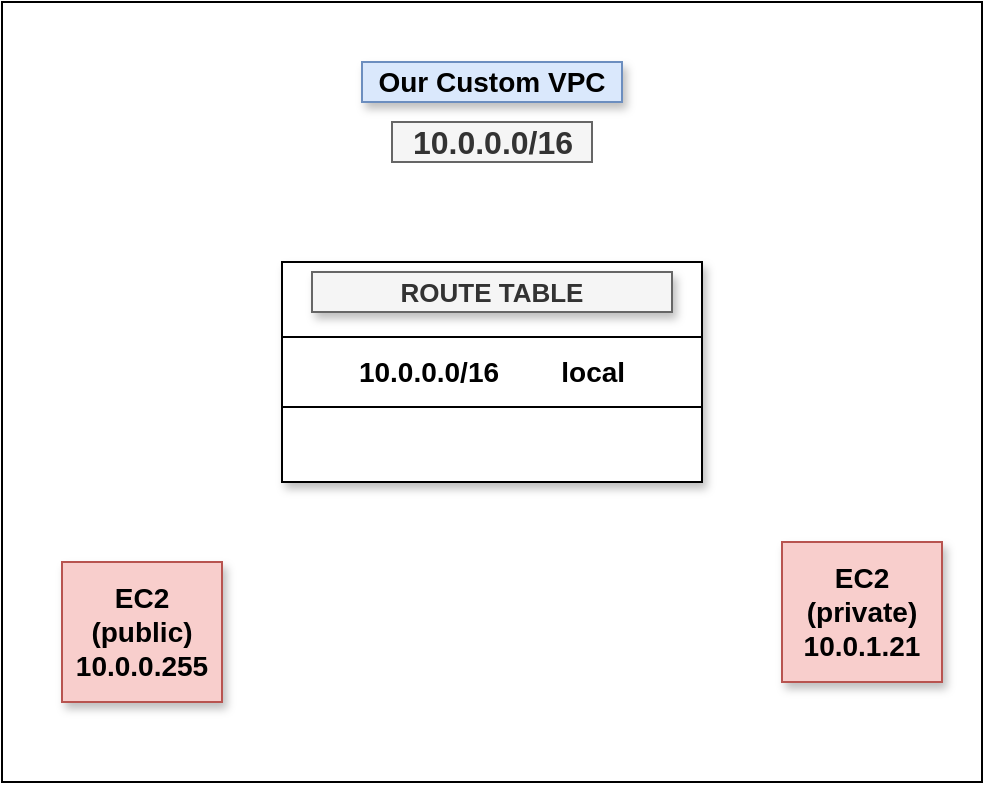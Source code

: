 <mxfile version="14.2.3" type="github" pages="4">
  <diagram id="4cFyjErOvzvpscptfe8b" name="Page-1">
    <mxGraphModel dx="981" dy="548" grid="1" gridSize="10" guides="1" tooltips="1" connect="1" arrows="1" fold="1" page="1" pageScale="1" pageWidth="850" pageHeight="1100" math="0" shadow="0">
      <root>
        <mxCell id="0" />
        <mxCell id="1" parent="0" />
        <mxCell id="KWHk9H6CdZEfWgRGm0Mq-1" value="" style="rounded=0;whiteSpace=wrap;html=1;fillColor=none;" vertex="1" parent="1">
          <mxGeometry x="190" y="80" width="490" height="390" as="geometry" />
        </mxCell>
        <mxCell id="KWHk9H6CdZEfWgRGm0Mq-2" value="&lt;b&gt;&lt;font style=&quot;font-size: 14px&quot;&gt;Our Custom VPC&lt;/font&gt;&lt;/b&gt;" style="text;html=1;strokeColor=#6c8ebf;fillColor=#dae8fc;align=center;verticalAlign=middle;whiteSpace=wrap;rounded=0;shadow=1;" vertex="1" parent="1">
          <mxGeometry x="370" y="110" width="130" height="20" as="geometry" />
        </mxCell>
        <mxCell id="KWHk9H6CdZEfWgRGm0Mq-3" value="&lt;b&gt;&lt;font style=&quot;font-size: 14px&quot;&gt;EC2&lt;br&gt;(public)&lt;br&gt;10.0.0.255&lt;br&gt;&lt;/font&gt;&lt;/b&gt;" style="rounded=0;whiteSpace=wrap;html=1;shadow=1;fillColor=#f8cecc;strokeColor=#b85450;" vertex="1" parent="1">
          <mxGeometry x="220" y="360" width="80" height="70" as="geometry" />
        </mxCell>
        <mxCell id="KWHk9H6CdZEfWgRGm0Mq-4" value="&lt;b&gt;&lt;font style=&quot;font-size: 14px&quot;&gt;EC2&lt;br&gt;(private)&lt;br&gt;10.0.1.21&lt;br&gt;&lt;/font&gt;&lt;/b&gt;" style="rounded=0;whiteSpace=wrap;html=1;shadow=1;fillColor=#f8cecc;strokeColor=#b85450;" vertex="1" parent="1">
          <mxGeometry x="580" y="350" width="80" height="70" as="geometry" />
        </mxCell>
        <mxCell id="KWHk9H6CdZEfWgRGm0Mq-5" value="&lt;b&gt;&lt;font style=&quot;font-size: 16px&quot;&gt;10.0.0.0/16&lt;br&gt;&lt;/font&gt;&lt;/b&gt;" style="text;html=1;align=center;verticalAlign=middle;resizable=0;points=[];autosize=1;fillColor=#f5f5f5;strokeColor=#666666;fontColor=#333333;" vertex="1" parent="1">
          <mxGeometry x="385" y="140" width="100" height="20" as="geometry" />
        </mxCell>
        <mxCell id="KWHk9H6CdZEfWgRGm0Mq-6" value="" style="rounded=0;whiteSpace=wrap;html=1;shadow=1;" vertex="1" parent="1">
          <mxGeometry x="330" y="210" width="210" height="110" as="geometry" />
        </mxCell>
        <mxCell id="KWHk9H6CdZEfWgRGm0Mq-7" value="&lt;b&gt;&lt;font style=&quot;font-size: 13px&quot;&gt;ROUTE TABLE&lt;/font&gt;&lt;/b&gt;" style="text;html=1;strokeColor=#666666;fillColor=#f5f5f5;align=center;verticalAlign=middle;whiteSpace=wrap;rounded=0;shadow=1;fontColor=#333333;" vertex="1" parent="1">
          <mxGeometry x="345" y="215" width="180" height="20" as="geometry" />
        </mxCell>
        <mxCell id="KWHk9H6CdZEfWgRGm0Mq-8" value="&lt;b&gt;&lt;font style=&quot;font-size: 14px&quot;&gt;0.0.0.0/0&amp;nbsp; &amp;nbsp; &amp;nbsp; &amp;nbsp; IGW&lt;/font&gt;&lt;/b&gt;" style="rounded=0;whiteSpace=wrap;html=1;shadow=0;" vertex="1" parent="1">
          <mxGeometry x="330" y="247.5" width="210" height="35" as="geometry" />
        </mxCell>
        <mxCell id="KWHk9H6CdZEfWgRGm0Mq-9" value="&lt;b&gt;&lt;font style=&quot;font-size: 14px&quot;&gt;10.0.0.0/16&amp;nbsp; &amp;nbsp; &amp;nbsp; &amp;nbsp; local&lt;/font&gt;&lt;/b&gt;" style="rounded=0;whiteSpace=wrap;html=1;shadow=0;" vertex="1" parent="1">
          <mxGeometry x="330" y="247.5" width="210" height="35" as="geometry" />
        </mxCell>
        <mxCell id="KWHk9H6CdZEfWgRGm0Mq-10" value="&lt;b&gt;&lt;font style=&quot;font-size: 14px&quot;&gt;10.0.0.0/16&amp;nbsp; &amp;nbsp; &amp;nbsp; &amp;nbsp; local&lt;/font&gt;&lt;/b&gt;" style="rounded=0;whiteSpace=wrap;html=1;shadow=0;" vertex="1" parent="1">
          <mxGeometry x="330" y="247.5" width="210" height="35" as="geometry" />
        </mxCell>
      </root>
    </mxGraphModel>
  </diagram>
  <diagram id="JjTg5R050eo9asR4S2_R" name="Page-2">
    <mxGraphModel dx="2272" dy="794" grid="1" gridSize="10" guides="1" tooltips="1" connect="1" arrows="1" fold="1" page="1" pageScale="1" pageWidth="850" pageHeight="1100" math="0" shadow="0">
      <root>
        <mxCell id="Wq4AbPY5fN_4OhGGMQav-0" />
        <mxCell id="Wq4AbPY5fN_4OhGGMQav-1" parent="Wq4AbPY5fN_4OhGGMQav-0" />
        <mxCell id="Wq4AbPY5fN_4OhGGMQav-2" value="" style="rounded=0;whiteSpace=wrap;html=1;shadow=1;" vertex="1" parent="Wq4AbPY5fN_4OhGGMQav-1">
          <mxGeometry x="110" y="140" width="630" height="510" as="geometry" />
        </mxCell>
        <mxCell id="Wq4AbPY5fN_4OhGGMQav-3" style="edgeStyle=orthogonalEdgeStyle;rounded=0;orthogonalLoop=1;jettySize=auto;html=1;exitX=0.875;exitY=0.5;exitDx=0;exitDy=0;exitPerimeter=0;" edge="1" parent="Wq4AbPY5fN_4OhGGMQav-1" source="Wq4AbPY5fN_4OhGGMQav-4">
          <mxGeometry relative="1" as="geometry">
            <mxPoint x="100" y="200.167" as="targetPoint" />
          </mxGeometry>
        </mxCell>
        <mxCell id="Wq4AbPY5fN_4OhGGMQav-4" value="&lt;b&gt;INTERNET&lt;/b&gt;" style="ellipse;shape=cloud;whiteSpace=wrap;html=1;shadow=1;fillColor=#ffe6cc;strokeColor=#d79b00;" vertex="1" parent="Wq4AbPY5fN_4OhGGMQav-1">
          <mxGeometry x="-90" y="140" width="150" height="120" as="geometry" />
        </mxCell>
        <mxCell id="Wq4AbPY5fN_4OhGGMQav-5" value="&lt;b&gt;&lt;font style=&quot;font-size: 14px&quot;&gt;Our Custom VPC&lt;/font&gt;&lt;/b&gt;" style="text;html=1;strokeColor=#6c8ebf;fillColor=#dae8fc;align=center;verticalAlign=middle;whiteSpace=wrap;rounded=0;shadow=1;" vertex="1" parent="Wq4AbPY5fN_4OhGGMQav-1">
          <mxGeometry x="360" y="110" width="130" height="20" as="geometry" />
        </mxCell>
        <mxCell id="Wq4AbPY5fN_4OhGGMQav-6" value="" style="rounded=0;whiteSpace=wrap;html=1;shadow=1;fillColor=#fff2cc;strokeColor=#d6b656;" vertex="1" parent="Wq4AbPY5fN_4OhGGMQav-1">
          <mxGeometry x="150" y="300" width="230" height="320" as="geometry" />
        </mxCell>
        <mxCell id="Wq4AbPY5fN_4OhGGMQav-7" value="" style="rounded=0;whiteSpace=wrap;html=1;shadow=1;fillColor=#dae8fc;strokeColor=#6c8ebf;" vertex="1" parent="Wq4AbPY5fN_4OhGGMQav-1">
          <mxGeometry x="460" y="300" width="230" height="320" as="geometry" />
        </mxCell>
        <mxCell id="Wq4AbPY5fN_4OhGGMQav-8" value="&lt;b&gt;&lt;font style=&quot;font-size: 14px&quot;&gt;Public Subnet&lt;/font&gt;&lt;/b&gt;" style="text;html=1;strokeColor=#d6b656;fillColor=#fff2cc;align=center;verticalAlign=middle;whiteSpace=wrap;rounded=0;shadow=1;" vertex="1" parent="Wq4AbPY5fN_4OhGGMQav-1">
          <mxGeometry x="200" y="270" width="130" height="20" as="geometry" />
        </mxCell>
        <mxCell id="Wq4AbPY5fN_4OhGGMQav-9" value="&lt;b&gt;&lt;font style=&quot;font-size: 14px&quot;&gt;Private Subnet&lt;/font&gt;&lt;/b&gt;" style="text;html=1;strokeColor=#6c8ebf;fillColor=#dae8fc;align=center;verticalAlign=middle;whiteSpace=wrap;rounded=0;shadow=1;" vertex="1" parent="Wq4AbPY5fN_4OhGGMQav-1">
          <mxGeometry x="510" y="270" width="130" height="20" as="geometry" />
        </mxCell>
        <mxCell id="Wq4AbPY5fN_4OhGGMQav-10" value="" style="rounded=0;whiteSpace=wrap;html=1;shadow=1;" vertex="1" parent="Wq4AbPY5fN_4OhGGMQav-1">
          <mxGeometry x="160" y="315" width="210" height="115" as="geometry" />
        </mxCell>
        <mxCell id="3iYBCDhl9rT9WVM3YFjA-1" style="edgeStyle=orthogonalEdgeStyle;rounded=0;orthogonalLoop=1;jettySize=auto;html=1;exitX=0.25;exitY=1;exitDx=0;exitDy=0;" edge="1" parent="Wq4AbPY5fN_4OhGGMQav-1" source="Wq4AbPY5fN_4OhGGMQav-11" target="Wq4AbPY5fN_4OhGGMQav-28">
          <mxGeometry relative="1" as="geometry" />
        </mxCell>
        <mxCell id="Wq4AbPY5fN_4OhGGMQav-11" value="" style="rounded=0;whiteSpace=wrap;html=1;shadow=1;" vertex="1" parent="Wq4AbPY5fN_4OhGGMQav-1">
          <mxGeometry x="470" y="320" width="210" height="110" as="geometry" />
        </mxCell>
        <mxCell id="Wq4AbPY5fN_4OhGGMQav-12" value="&lt;b&gt;&lt;font style=&quot;font-size: 13px&quot;&gt;Public Subnet Route Table&lt;/font&gt;&lt;/b&gt;" style="text;html=1;strokeColor=#666666;fillColor=#f5f5f5;align=center;verticalAlign=middle;whiteSpace=wrap;rounded=0;shadow=1;fontColor=#333333;" vertex="1" parent="Wq4AbPY5fN_4OhGGMQav-1">
          <mxGeometry x="175" y="320" width="180" height="20" as="geometry" />
        </mxCell>
        <mxCell id="Wq4AbPY5fN_4OhGGMQav-13" value="&lt;b&gt;&lt;font style=&quot;font-size: 13px&quot;&gt;Private Subnet Route Table&lt;/font&gt;&lt;/b&gt;" style="text;html=1;strokeColor=#666666;fillColor=#f5f5f5;align=center;verticalAlign=middle;whiteSpace=wrap;rounded=0;shadow=1;fontColor=#333333;" vertex="1" parent="Wq4AbPY5fN_4OhGGMQav-1">
          <mxGeometry x="485" y="325" width="180" height="20" as="geometry" />
        </mxCell>
        <mxCell id="Wq4AbPY5fN_4OhGGMQav-16" style="edgeStyle=orthogonalEdgeStyle;rounded=0;orthogonalLoop=1;jettySize=auto;html=1;exitX=0;exitY=0.25;exitDx=0;exitDy=0;entryX=0;entryY=0.5;entryDx=0;entryDy=0;" edge="1" parent="Wq4AbPY5fN_4OhGGMQav-1" source="Wq4AbPY5fN_4OhGGMQav-17" target="Wq4AbPY5fN_4OhGGMQav-20">
          <mxGeometry relative="1" as="geometry">
            <Array as="points">
              <mxPoint x="140" y="548" />
              <mxPoint x="140" y="408" />
            </Array>
          </mxGeometry>
        </mxCell>
        <mxCell id="Wq4AbPY5fN_4OhGGMQav-17" value="&lt;b&gt;&lt;font style=&quot;font-size: 14px&quot;&gt;EC2&lt;br&gt;(public)&lt;br&gt;10.0.0.255&lt;br&gt;&lt;/font&gt;&lt;/b&gt;" style="rounded=0;whiteSpace=wrap;html=1;shadow=1;fillColor=#f8cecc;strokeColor=#b85450;" vertex="1" parent="Wq4AbPY5fN_4OhGGMQav-1">
          <mxGeometry x="175" y="530" width="80" height="70" as="geometry" />
        </mxCell>
        <mxCell id="Wq4AbPY5fN_4OhGGMQav-18" style="edgeStyle=orthogonalEdgeStyle;rounded=0;orthogonalLoop=1;jettySize=auto;html=1;exitX=1;exitY=0.5;exitDx=0;exitDy=0;entryX=1.004;entryY=0.349;entryDx=0;entryDy=0;entryPerimeter=0;" edge="1" parent="Wq4AbPY5fN_4OhGGMQav-1" target="Wq4AbPY5fN_4OhGGMQav-6">
          <mxGeometry relative="1" as="geometry">
            <Array as="points">
              <mxPoint x="410" y="200" />
              <mxPoint x="410" y="412" />
            </Array>
            <mxPoint x="200" y="200.0" as="sourcePoint" />
          </mxGeometry>
        </mxCell>
        <mxCell id="Wq4AbPY5fN_4OhGGMQav-19" style="edgeStyle=orthogonalEdgeStyle;rounded=0;orthogonalLoop=1;jettySize=auto;html=1;exitX=0;exitY=0.5;exitDx=0;exitDy=0;entryX=0;entryY=0.5;entryDx=0;entryDy=0;" edge="1" parent="Wq4AbPY5fN_4OhGGMQav-1" source="Wq4AbPY5fN_4OhGGMQav-20" target="Wq4AbPY5fN_4OhGGMQav-17">
          <mxGeometry relative="1" as="geometry" />
        </mxCell>
        <mxCell id="Wq4AbPY5fN_4OhGGMQav-20" value="&lt;b&gt;&lt;font style=&quot;font-size: 14px&quot;&gt;&amp;nbsp; &amp;nbsp; &amp;nbsp; &amp;nbsp; &amp;nbsp; 0.0.0.0/0&amp;nbsp; &amp;nbsp; &amp;nbsp; &amp;nbsp; &amp;nbsp; &amp;nbsp; IGW&lt;/font&gt;&lt;/b&gt;" style="rounded=0;whiteSpace=wrap;html=1;shadow=0;align=left;" vertex="1" parent="Wq4AbPY5fN_4OhGGMQav-1">
          <mxGeometry x="160" y="390" width="210" height="35" as="geometry" />
        </mxCell>
        <mxCell id="Wq4AbPY5fN_4OhGGMQav-23" value="&lt;b&gt;&lt;font style=&quot;font-size: 14px&quot;&gt;10.0.0.0/16&amp;nbsp; &amp;nbsp; &amp;nbsp; &amp;nbsp; local&lt;/font&gt;&lt;/b&gt;" style="rounded=0;whiteSpace=wrap;html=1;shadow=0;" vertex="1" parent="Wq4AbPY5fN_4OhGGMQav-1">
          <mxGeometry x="160" y="357.5" width="210" height="35" as="geometry" />
        </mxCell>
        <mxCell id="Wq4AbPY5fN_4OhGGMQav-24" value="&lt;b&gt;&lt;font style=&quot;font-size: 14px&quot;&gt;0.0.0.0/0&amp;nbsp; &amp;nbsp; &amp;nbsp; &amp;nbsp; IGW&lt;/font&gt;&lt;/b&gt;" style="rounded=0;whiteSpace=wrap;html=1;shadow=0;" vertex="1" parent="Wq4AbPY5fN_4OhGGMQav-1">
          <mxGeometry x="470" y="357.5" width="210" height="35" as="geometry" />
        </mxCell>
        <mxCell id="Wq4AbPY5fN_4OhGGMQav-25" value="&lt;b&gt;&lt;font style=&quot;font-size: 14px&quot;&gt;10.0.0.0/16&amp;nbsp; &amp;nbsp; &amp;nbsp; &amp;nbsp; local&lt;/font&gt;&lt;/b&gt;" style="rounded=0;whiteSpace=wrap;html=1;shadow=0;" vertex="1" parent="Wq4AbPY5fN_4OhGGMQav-1">
          <mxGeometry x="470" y="357.5" width="210" height="35" as="geometry" />
        </mxCell>
        <mxCell id="Wq4AbPY5fN_4OhGGMQav-28" value="&lt;b&gt;&lt;font style=&quot;font-size: 14px&quot;&gt;EC2&lt;br&gt;(private)&lt;br&gt;10.0.1.21&lt;br&gt;&lt;/font&gt;&lt;/b&gt;" style="rounded=0;whiteSpace=wrap;html=1;shadow=1;fillColor=#f8cecc;strokeColor=#b85450;" vertex="1" parent="Wq4AbPY5fN_4OhGGMQav-1">
          <mxGeometry x="490" y="530" width="80" height="70" as="geometry" />
        </mxCell>
        <mxCell id="Wq4AbPY5fN_4OhGGMQav-29" value="&lt;b&gt;&lt;font style=&quot;font-size: 16px&quot;&gt;10.0.0.0/16&lt;br&gt;&lt;/font&gt;&lt;/b&gt;" style="text;html=1;align=center;verticalAlign=middle;resizable=0;points=[];autosize=1;fillColor=#f5f5f5;strokeColor=#666666;fontColor=#333333;" vertex="1" parent="Wq4AbPY5fN_4OhGGMQav-1">
          <mxGeometry x="375" y="140" width="100" height="20" as="geometry" />
        </mxCell>
        <mxCell id="Wq4AbPY5fN_4OhGGMQav-30" value="&lt;b&gt;&lt;font style=&quot;font-size: 16px&quot;&gt;10.0.0.0/24&lt;/font&gt;&lt;/b&gt;&lt;span style=&quot;color: rgba(0 , 0 , 0 , 0) ; font-family: monospace ; font-size: 0px&quot;&gt;%3CmxGraphModel%3E%3Croot%3E%3CmxCell%20id%3D%220%22%2F%3E%3CmxCell%20id%3D%221%22%20parent%3D%220%22%2F%3E%3CmxCell%20id%3D%222%22%20value%3D%22%26lt%3Bb%26gt%3B%26lt%3Bfont%20style%3D%26quot%3Bfont-size%3A%2016px%26quot%3B%26gt%3B10.0.0.0%2F16%26lt%3B%2Ffont%26gt%3B%26lt%3B%2Fb%26gt%3B%22%20style%3D%22text%3Bhtml%3D1%3Balign%3Dcenter%3BverticalAlign%3Dmiddle%3Bresizable%3D0%3Bpoints%3D%5B%5D%3Bautosize%3D1%3BfillColor%3D%23f5f5f5%3BstrokeColor%3D%23666666%3BfontColor%3D%23333333%3B%22%20vertex%3D%221%22%20parent%3D%221%22%3E%3CmxGeometry%20x%3D%22375%22%20y%3D%22140%22%20width%3D%22100%22%20height%3D%2220%22%20as%3D%22geometry%22%2F%3E%3C%2FmxCell%3E%3C%2Froot%3E%3C%2FmxGraphModel%3E&lt;/span&gt;" style="text;html=1;align=center;verticalAlign=middle;resizable=0;points=[];autosize=1;fillColor=#f5f5f5;strokeColor=#666666;fontColor=#333333;" vertex="1" parent="Wq4AbPY5fN_4OhGGMQav-1">
          <mxGeometry x="215" y="250" width="100" height="20" as="geometry" />
        </mxCell>
        <mxCell id="Wq4AbPY5fN_4OhGGMQav-31" value="&lt;b&gt;&lt;font style=&quot;font-size: 16px&quot;&gt;10.0.1.0/24&lt;/font&gt;&lt;/b&gt;" style="text;html=1;align=center;verticalAlign=middle;resizable=0;points=[];autosize=1;fillColor=#f5f5f5;strokeColor=#666666;fontColor=#333333;" vertex="1" parent="Wq4AbPY5fN_4OhGGMQav-1">
          <mxGeometry x="525" y="250" width="100" height="20" as="geometry" />
        </mxCell>
        <mxCell id="3iYBCDhl9rT9WVM3YFjA-0" style="edgeStyle=orthogonalEdgeStyle;rounded=0;orthogonalLoop=1;jettySize=auto;html=1;exitX=1;exitY=0.5;exitDx=0;exitDy=0;entryX=0;entryY=0.25;entryDx=0;entryDy=0;" edge="1" parent="Wq4AbPY5fN_4OhGGMQav-1" source="Wq4AbPY5fN_4OhGGMQav-32" target="Wq4AbPY5fN_4OhGGMQav-7">
          <mxGeometry relative="1" as="geometry" />
        </mxCell>
        <mxCell id="Wq4AbPY5fN_4OhGGMQav-32" value="&lt;b&gt;&lt;font style=&quot;font-size: 14px&quot;&gt;10.0.0.0/16&amp;nbsp; &amp;nbsp; &amp;nbsp; &amp;nbsp; local&lt;/font&gt;&lt;/b&gt;" style="rounded=0;whiteSpace=wrap;html=1;shadow=0;" vertex="1" parent="Wq4AbPY5fN_4OhGGMQav-1">
          <mxGeometry x="160" y="357.5" width="210" height="35" as="geometry" />
        </mxCell>
        <mxCell id="Wq4AbPY5fN_4OhGGMQav-33" value="&lt;b&gt;&lt;font style=&quot;font-size: 14px&quot;&gt;10.0.0.0/16&amp;nbsp; &amp;nbsp; &amp;nbsp; &amp;nbsp; local&lt;/font&gt;&lt;/b&gt;" style="rounded=0;whiteSpace=wrap;html=1;shadow=0;" vertex="1" parent="Wq4AbPY5fN_4OhGGMQav-1">
          <mxGeometry x="470" y="357.5" width="210" height="35" as="geometry" />
        </mxCell>
        <mxCell id="Wq4AbPY5fN_4OhGGMQav-34" value="&lt;b&gt;&lt;font style=&quot;font-size: 14px&quot;&gt;IGW&lt;/font&gt;&lt;/b&gt;" style="triangle;whiteSpace=wrap;html=1;shadow=1;fillColor=#d5e8d4;strokeColor=#82b366;" vertex="1" parent="Wq4AbPY5fN_4OhGGMQav-1">
          <mxGeometry x="120" y="150" width="80" height="100" as="geometry" />
        </mxCell>
        <mxCell id="Wq4AbPY5fN_4OhGGMQav-35" value="Google Cloud" style="rounded=0;whiteSpace=wrap;html=1;" vertex="1" parent="Wq4AbPY5fN_4OhGGMQav-1">
          <mxGeometry x="-80" y="280" width="130" height="170" as="geometry" />
        </mxCell>
      </root>
    </mxGraphModel>
  </diagram>
  <diagram id="WE2zhiFVmALBnD1j1zzl" name="Page-3">
    <mxGraphModel dx="2272" dy="794" grid="1" gridSize="10" guides="1" tooltips="1" connect="1" arrows="1" fold="1" page="1" pageScale="1" pageWidth="850" pageHeight="1100" math="0" shadow="0">
      <root>
        <mxCell id="XwEgj-zLKB3dXFfIXO15-0" />
        <mxCell id="XwEgj-zLKB3dXFfIXO15-1" parent="XwEgj-zLKB3dXFfIXO15-0" />
        <mxCell id="XwEgj-zLKB3dXFfIXO15-2" value="" style="rounded=0;whiteSpace=wrap;html=1;shadow=1;" vertex="1" parent="XwEgj-zLKB3dXFfIXO15-1">
          <mxGeometry x="110" y="140" width="630" height="510" as="geometry" />
        </mxCell>
        <mxCell id="XwEgj-zLKB3dXFfIXO15-3" style="edgeStyle=orthogonalEdgeStyle;rounded=0;orthogonalLoop=1;jettySize=auto;html=1;exitX=0.875;exitY=0.5;exitDx=0;exitDy=0;exitPerimeter=0;" edge="1" parent="XwEgj-zLKB3dXFfIXO15-1" source="XwEgj-zLKB3dXFfIXO15-4">
          <mxGeometry relative="1" as="geometry">
            <mxPoint x="100" y="200.167" as="targetPoint" />
          </mxGeometry>
        </mxCell>
        <mxCell id="XwEgj-zLKB3dXFfIXO15-4" value="&lt;b&gt;INTERNET&lt;/b&gt;" style="ellipse;shape=cloud;whiteSpace=wrap;html=1;shadow=1;fillColor=#ffe6cc;strokeColor=#d79b00;" vertex="1" parent="XwEgj-zLKB3dXFfIXO15-1">
          <mxGeometry x="-90" y="140" width="150" height="120" as="geometry" />
        </mxCell>
        <mxCell id="XwEgj-zLKB3dXFfIXO15-5" value="&lt;b&gt;&lt;font style=&quot;font-size: 14px&quot;&gt;Our Custom VPC&lt;/font&gt;&lt;/b&gt;" style="text;html=1;strokeColor=#6c8ebf;fillColor=#dae8fc;align=center;verticalAlign=middle;whiteSpace=wrap;rounded=0;shadow=1;" vertex="1" parent="XwEgj-zLKB3dXFfIXO15-1">
          <mxGeometry x="360" y="110" width="130" height="20" as="geometry" />
        </mxCell>
        <mxCell id="XwEgj-zLKB3dXFfIXO15-6" value="" style="rounded=0;whiteSpace=wrap;html=1;shadow=1;fillColor=#fff2cc;strokeColor=#d6b656;" vertex="1" parent="XwEgj-zLKB3dXFfIXO15-1">
          <mxGeometry x="150" y="300" width="230" height="320" as="geometry" />
        </mxCell>
        <mxCell id="XwEgj-zLKB3dXFfIXO15-7" value="" style="rounded=0;whiteSpace=wrap;html=1;shadow=1;fillColor=#dae8fc;strokeColor=#6c8ebf;" vertex="1" parent="XwEgj-zLKB3dXFfIXO15-1">
          <mxGeometry x="460" y="300" width="230" height="320" as="geometry" />
        </mxCell>
        <mxCell id="XwEgj-zLKB3dXFfIXO15-8" value="&lt;b&gt;&lt;font style=&quot;font-size: 14px&quot;&gt;Public Subnet&lt;/font&gt;&lt;/b&gt;" style="text;html=1;strokeColor=#d6b656;fillColor=#fff2cc;align=center;verticalAlign=middle;whiteSpace=wrap;rounded=0;shadow=1;" vertex="1" parent="XwEgj-zLKB3dXFfIXO15-1">
          <mxGeometry x="200" y="270" width="130" height="20" as="geometry" />
        </mxCell>
        <mxCell id="XwEgj-zLKB3dXFfIXO15-9" value="&lt;b&gt;&lt;font style=&quot;font-size: 14px&quot;&gt;Private Subnet&lt;/font&gt;&lt;/b&gt;" style="text;html=1;strokeColor=#6c8ebf;fillColor=#dae8fc;align=center;verticalAlign=middle;whiteSpace=wrap;rounded=0;shadow=1;" vertex="1" parent="XwEgj-zLKB3dXFfIXO15-1">
          <mxGeometry x="510" y="270" width="130" height="20" as="geometry" />
        </mxCell>
        <mxCell id="XwEgj-zLKB3dXFfIXO15-10" value="" style="rounded=0;whiteSpace=wrap;html=1;shadow=1;" vertex="1" parent="XwEgj-zLKB3dXFfIXO15-1">
          <mxGeometry x="160" y="315" width="210" height="115" as="geometry" />
        </mxCell>
        <mxCell id="XwEgj-zLKB3dXFfIXO15-11" value="" style="rounded=0;whiteSpace=wrap;html=1;shadow=1;" vertex="1" parent="XwEgj-zLKB3dXFfIXO15-1">
          <mxGeometry x="470" y="320" width="210" height="110" as="geometry" />
        </mxCell>
        <mxCell id="XwEgj-zLKB3dXFfIXO15-12" value="&lt;b&gt;&lt;font style=&quot;font-size: 13px&quot;&gt;Public Subnet Route Table&lt;/font&gt;&lt;/b&gt;" style="text;html=1;strokeColor=#666666;fillColor=#f5f5f5;align=center;verticalAlign=middle;whiteSpace=wrap;rounded=0;shadow=1;fontColor=#333333;" vertex="1" parent="XwEgj-zLKB3dXFfIXO15-1">
          <mxGeometry x="175" y="320" width="180" height="20" as="geometry" />
        </mxCell>
        <mxCell id="XwEgj-zLKB3dXFfIXO15-13" value="&lt;b&gt;&lt;font style=&quot;font-size: 13px&quot;&gt;Private Subnet Route Table&lt;/font&gt;&lt;/b&gt;" style="text;html=1;strokeColor=#666666;fillColor=#f5f5f5;align=center;verticalAlign=middle;whiteSpace=wrap;rounded=0;shadow=1;fontColor=#333333;" vertex="1" parent="XwEgj-zLKB3dXFfIXO15-1">
          <mxGeometry x="485" y="325" width="180" height="20" as="geometry" />
        </mxCell>
        <mxCell id="XwEgj-zLKB3dXFfIXO15-14" style="edgeStyle=orthogonalEdgeStyle;rounded=0;orthogonalLoop=1;jettySize=auto;html=1;exitX=0;exitY=0.5;exitDx=0;exitDy=0;entryX=0.067;entryY=1.03;entryDx=0;entryDy=0;entryPerimeter=0;" edge="1" parent="XwEgj-zLKB3dXFfIXO15-1" source="XwEgj-zLKB3dXFfIXO15-15" target="XwEgj-zLKB3dXFfIXO15-10">
          <mxGeometry relative="1" as="geometry" />
        </mxCell>
        <mxCell id="XwEgj-zLKB3dXFfIXO15-15" value="&lt;b&gt;&lt;font style=&quot;font-size: 14px&quot;&gt;NAT&lt;/font&gt;&lt;/b&gt;" style="ellipse;whiteSpace=wrap;html=1;shadow=1;" vertex="1" parent="XwEgj-zLKB3dXFfIXO15-1">
          <mxGeometry x="180" y="440" width="90" height="60" as="geometry" />
        </mxCell>
        <mxCell id="XwEgj-zLKB3dXFfIXO15-16" style="edgeStyle=orthogonalEdgeStyle;rounded=0;orthogonalLoop=1;jettySize=auto;html=1;exitX=0;exitY=0.25;exitDx=0;exitDy=0;entryX=0;entryY=0.5;entryDx=0;entryDy=0;" edge="1" parent="XwEgj-zLKB3dXFfIXO15-1" source="XwEgj-zLKB3dXFfIXO15-17" target="XwEgj-zLKB3dXFfIXO15-20">
          <mxGeometry relative="1" as="geometry">
            <Array as="points">
              <mxPoint x="140" y="548" />
              <mxPoint x="140" y="408" />
            </Array>
          </mxGeometry>
        </mxCell>
        <mxCell id="XwEgj-zLKB3dXFfIXO15-17" value="&lt;b&gt;&lt;font style=&quot;font-size: 14px&quot;&gt;EC2&lt;br&gt;(public)&lt;br&gt;10.0.0.255&lt;br&gt;&lt;/font&gt;&lt;/b&gt;" style="rounded=0;whiteSpace=wrap;html=1;shadow=1;fillColor=#f8cecc;strokeColor=#b85450;" vertex="1" parent="XwEgj-zLKB3dXFfIXO15-1">
          <mxGeometry x="175" y="530" width="80" height="70" as="geometry" />
        </mxCell>
        <mxCell id="XwEgj-zLKB3dXFfIXO15-18" style="edgeStyle=orthogonalEdgeStyle;rounded=0;orthogonalLoop=1;jettySize=auto;html=1;exitX=1;exitY=0.5;exitDx=0;exitDy=0;entryX=1.004;entryY=0.349;entryDx=0;entryDy=0;entryPerimeter=0;" edge="1" parent="XwEgj-zLKB3dXFfIXO15-1" target="XwEgj-zLKB3dXFfIXO15-6">
          <mxGeometry relative="1" as="geometry">
            <Array as="points">
              <mxPoint x="410" y="200" />
              <mxPoint x="410" y="412" />
            </Array>
            <mxPoint x="200" y="200.0" as="sourcePoint" />
          </mxGeometry>
        </mxCell>
        <mxCell id="XwEgj-zLKB3dXFfIXO15-19" style="edgeStyle=orthogonalEdgeStyle;rounded=0;orthogonalLoop=1;jettySize=auto;html=1;exitX=0;exitY=0.5;exitDx=0;exitDy=0;entryX=0;entryY=0.5;entryDx=0;entryDy=0;" edge="1" parent="XwEgj-zLKB3dXFfIXO15-1" source="XwEgj-zLKB3dXFfIXO15-20" target="XwEgj-zLKB3dXFfIXO15-17">
          <mxGeometry relative="1" as="geometry" />
        </mxCell>
        <mxCell id="XwEgj-zLKB3dXFfIXO15-20" value="&lt;b&gt;&lt;font style=&quot;font-size: 14px&quot;&gt;&amp;nbsp; &amp;nbsp; &amp;nbsp; &amp;nbsp; &amp;nbsp; 0.0.0.0/0&amp;nbsp; &amp;nbsp; &amp;nbsp; &amp;nbsp; &amp;nbsp; &amp;nbsp; IGW&lt;/font&gt;&lt;/b&gt;" style="rounded=0;whiteSpace=wrap;html=1;shadow=0;align=left;" vertex="1" parent="XwEgj-zLKB3dXFfIXO15-1">
          <mxGeometry x="160" y="390" width="210" height="35" as="geometry" />
        </mxCell>
        <mxCell id="XwEgj-zLKB3dXFfIXO15-21" style="edgeStyle=orthogonalEdgeStyle;rounded=0;orthogonalLoop=1;jettySize=auto;html=1;exitX=0;exitY=0.5;exitDx=0;exitDy=0;" edge="1" parent="XwEgj-zLKB3dXFfIXO15-1" source="XwEgj-zLKB3dXFfIXO15-22" target="XwEgj-zLKB3dXFfIXO15-6">
          <mxGeometry relative="1" as="geometry">
            <Array as="points">
              <mxPoint x="425" y="408" />
              <mxPoint x="425" y="470" />
            </Array>
          </mxGeometry>
        </mxCell>
        <mxCell id="XwEgj-zLKB3dXFfIXO15-22" value="&lt;b&gt;&lt;font style=&quot;font-size: 14px&quot;&gt;0.0.0.0/0&amp;nbsp; &amp;nbsp; &amp;nbsp; &amp;nbsp; NAT&lt;/font&gt;&lt;/b&gt;" style="rounded=0;whiteSpace=wrap;html=1;shadow=0;" vertex="1" parent="XwEgj-zLKB3dXFfIXO15-1">
          <mxGeometry x="470" y="390" width="210" height="35" as="geometry" />
        </mxCell>
        <mxCell id="XwEgj-zLKB3dXFfIXO15-23" value="&lt;b&gt;&lt;font style=&quot;font-size: 14px&quot;&gt;10.0.0.0/16&amp;nbsp; &amp;nbsp; &amp;nbsp; &amp;nbsp; local&lt;/font&gt;&lt;/b&gt;" style="rounded=0;whiteSpace=wrap;html=1;shadow=0;" vertex="1" parent="XwEgj-zLKB3dXFfIXO15-1">
          <mxGeometry x="160" y="357.5" width="210" height="35" as="geometry" />
        </mxCell>
        <mxCell id="XwEgj-zLKB3dXFfIXO15-24" value="&lt;b&gt;&lt;font style=&quot;font-size: 14px&quot;&gt;0.0.0.0/0&amp;nbsp; &amp;nbsp; &amp;nbsp; &amp;nbsp; IGW&lt;/font&gt;&lt;/b&gt;" style="rounded=0;whiteSpace=wrap;html=1;shadow=0;" vertex="1" parent="XwEgj-zLKB3dXFfIXO15-1">
          <mxGeometry x="470" y="357.5" width="210" height="35" as="geometry" />
        </mxCell>
        <mxCell id="XwEgj-zLKB3dXFfIXO15-25" value="&lt;b&gt;&lt;font style=&quot;font-size: 14px&quot;&gt;10.0.0.0/16&amp;nbsp; &amp;nbsp; &amp;nbsp; &amp;nbsp; local&lt;/font&gt;&lt;/b&gt;" style="rounded=0;whiteSpace=wrap;html=1;shadow=0;" vertex="1" parent="XwEgj-zLKB3dXFfIXO15-1">
          <mxGeometry x="470" y="357.5" width="210" height="35" as="geometry" />
        </mxCell>
        <mxCell id="XwEgj-zLKB3dXFfIXO15-26" value="&lt;b&gt;Public Elastic IP&lt;/b&gt;" style="text;html=1;strokeColor=#b85450;fillColor=#f8cecc;align=center;verticalAlign=middle;whiteSpace=wrap;rounded=0;shadow=0;" vertex="1" parent="XwEgj-zLKB3dXFfIXO15-1">
          <mxGeometry x="260" y="460" width="110" height="20" as="geometry" />
        </mxCell>
        <mxCell id="XwEgj-zLKB3dXFfIXO15-27" style="edgeStyle=orthogonalEdgeStyle;rounded=0;orthogonalLoop=1;jettySize=auto;html=1;exitX=1;exitY=0.5;exitDx=0;exitDy=0;entryX=0.75;entryY=1;entryDx=0;entryDy=0;" edge="1" parent="XwEgj-zLKB3dXFfIXO15-1" source="XwEgj-zLKB3dXFfIXO15-28" target="XwEgj-zLKB3dXFfIXO15-11">
          <mxGeometry relative="1" as="geometry" />
        </mxCell>
        <mxCell id="XwEgj-zLKB3dXFfIXO15-28" value="&lt;b&gt;&lt;font style=&quot;font-size: 14px&quot;&gt;EC2&lt;br&gt;(private)&lt;br&gt;10.0.1.21&lt;br&gt;&lt;/font&gt;&lt;/b&gt;" style="rounded=0;whiteSpace=wrap;html=1;shadow=1;fillColor=#f8cecc;strokeColor=#b85450;" vertex="1" parent="XwEgj-zLKB3dXFfIXO15-1">
          <mxGeometry x="490" y="530" width="80" height="70" as="geometry" />
        </mxCell>
        <mxCell id="XwEgj-zLKB3dXFfIXO15-29" value="&lt;b&gt;&lt;font style=&quot;font-size: 16px&quot;&gt;10.0.0.0/16&lt;br&gt;&lt;/font&gt;&lt;/b&gt;" style="text;html=1;align=center;verticalAlign=middle;resizable=0;points=[];autosize=1;fillColor=#f5f5f5;strokeColor=#666666;fontColor=#333333;" vertex="1" parent="XwEgj-zLKB3dXFfIXO15-1">
          <mxGeometry x="375" y="140" width="100" height="20" as="geometry" />
        </mxCell>
        <mxCell id="XwEgj-zLKB3dXFfIXO15-30" value="&lt;b&gt;&lt;font style=&quot;font-size: 16px&quot;&gt;10.0.0.0/24&lt;/font&gt;&lt;/b&gt;&lt;span style=&quot;color: rgba(0 , 0 , 0 , 0) ; font-family: monospace ; font-size: 0px&quot;&gt;%3CmxGraphModel%3E%3Croot%3E%3CmxCell%20id%3D%220%22%2F%3E%3CmxCell%20id%3D%221%22%20parent%3D%220%22%2F%3E%3CmxCell%20id%3D%222%22%20value%3D%22%26lt%3Bb%26gt%3B%26lt%3Bfont%20style%3D%26quot%3Bfont-size%3A%2016px%26quot%3B%26gt%3B10.0.0.0%2F16%26lt%3B%2Ffont%26gt%3B%26lt%3B%2Fb%26gt%3B%22%20style%3D%22text%3Bhtml%3D1%3Balign%3Dcenter%3BverticalAlign%3Dmiddle%3Bresizable%3D0%3Bpoints%3D%5B%5D%3Bautosize%3D1%3BfillColor%3D%23f5f5f5%3BstrokeColor%3D%23666666%3BfontColor%3D%23333333%3B%22%20vertex%3D%221%22%20parent%3D%221%22%3E%3CmxGeometry%20x%3D%22375%22%20y%3D%22140%22%20width%3D%22100%22%20height%3D%2220%22%20as%3D%22geometry%22%2F%3E%3C%2FmxCell%3E%3C%2Froot%3E%3C%2FmxGraphModel%3E&lt;/span&gt;" style="text;html=1;align=center;verticalAlign=middle;resizable=0;points=[];autosize=1;fillColor=#f5f5f5;strokeColor=#666666;fontColor=#333333;" vertex="1" parent="XwEgj-zLKB3dXFfIXO15-1">
          <mxGeometry x="215" y="250" width="100" height="20" as="geometry" />
        </mxCell>
        <mxCell id="XwEgj-zLKB3dXFfIXO15-31" value="&lt;b&gt;&lt;font style=&quot;font-size: 16px&quot;&gt;10.0.1.0/24&lt;/font&gt;&lt;/b&gt;" style="text;html=1;align=center;verticalAlign=middle;resizable=0;points=[];autosize=1;fillColor=#f5f5f5;strokeColor=#666666;fontColor=#333333;" vertex="1" parent="XwEgj-zLKB3dXFfIXO15-1">
          <mxGeometry x="525" y="250" width="100" height="20" as="geometry" />
        </mxCell>
        <mxCell id="XwEgj-zLKB3dXFfIXO15-32" value="&lt;b&gt;&lt;font style=&quot;font-size: 14px&quot;&gt;10.0.0.0/16&amp;nbsp; &amp;nbsp; &amp;nbsp; &amp;nbsp; local&lt;/font&gt;&lt;/b&gt;" style="rounded=0;whiteSpace=wrap;html=1;shadow=0;" vertex="1" parent="XwEgj-zLKB3dXFfIXO15-1">
          <mxGeometry x="160" y="357.5" width="210" height="35" as="geometry" />
        </mxCell>
        <mxCell id="XwEgj-zLKB3dXFfIXO15-33" value="&lt;b&gt;&lt;font style=&quot;font-size: 14px&quot;&gt;10.0.0.0/16&amp;nbsp; &amp;nbsp; &amp;nbsp; &amp;nbsp; local&lt;/font&gt;&lt;/b&gt;" style="rounded=0;whiteSpace=wrap;html=1;shadow=0;" vertex="1" parent="XwEgj-zLKB3dXFfIXO15-1">
          <mxGeometry x="470" y="357.5" width="210" height="35" as="geometry" />
        </mxCell>
        <mxCell id="XwEgj-zLKB3dXFfIXO15-34" value="&lt;b&gt;&lt;font style=&quot;font-size: 14px&quot;&gt;IGW&lt;/font&gt;&lt;/b&gt;" style="triangle;whiteSpace=wrap;html=1;shadow=1;fillColor=#d5e8d4;strokeColor=#82b366;" vertex="1" parent="XwEgj-zLKB3dXFfIXO15-1">
          <mxGeometry x="120" y="150" width="80" height="100" as="geometry" />
        </mxCell>
        <mxCell id="XwEgj-zLKB3dXFfIXO15-35" value="Google Cloud" style="rounded=0;whiteSpace=wrap;html=1;" vertex="1" parent="XwEgj-zLKB3dXFfIXO15-1">
          <mxGeometry x="-80" y="280" width="130" height="170" as="geometry" />
        </mxCell>
      </root>
    </mxGraphModel>
  </diagram>
  <diagram id="QtU68iww7Pe-sQitL4OJ" name="Page-4">
    <mxGraphModel dx="2272" dy="794" grid="1" gridSize="10" guides="1" tooltips="1" connect="1" arrows="1" fold="1" page="1" pageScale="1" pageWidth="850" pageHeight="1100" math="0" shadow="0">
      <root>
        <mxCell id="oZ6mKx9JWZxU1QsSK39R-0" />
        <mxCell id="oZ6mKx9JWZxU1QsSK39R-1" parent="oZ6mKx9JWZxU1QsSK39R-0" />
        <mxCell id="oZ6mKx9JWZxU1QsSK39R-77" style="edgeStyle=orthogonalEdgeStyle;rounded=0;orthogonalLoop=1;jettySize=auto;html=1;exitX=1;exitY=0.5;exitDx=0;exitDy=0;" edge="1" parent="oZ6mKx9JWZxU1QsSK39R-1" source="oZ6mKx9JWZxU1QsSK39R-2">
          <mxGeometry relative="1" as="geometry">
            <mxPoint x="790" y="395" as="targetPoint" />
          </mxGeometry>
        </mxCell>
        <mxCell id="oZ6mKx9JWZxU1QsSK39R-2" value="" style="rounded=0;whiteSpace=wrap;html=1;shadow=1;" vertex="1" parent="oZ6mKx9JWZxU1QsSK39R-1">
          <mxGeometry x="110" y="140" width="630" height="510" as="geometry" />
        </mxCell>
        <mxCell id="oZ6mKx9JWZxU1QsSK39R-3" style="edgeStyle=orthogonalEdgeStyle;rounded=0;orthogonalLoop=1;jettySize=auto;html=1;exitX=0.875;exitY=0.5;exitDx=0;exitDy=0;exitPerimeter=0;" edge="1" parent="oZ6mKx9JWZxU1QsSK39R-1" source="oZ6mKx9JWZxU1QsSK39R-4">
          <mxGeometry relative="1" as="geometry">
            <mxPoint x="100" y="200.167" as="targetPoint" />
          </mxGeometry>
        </mxCell>
        <mxCell id="oZ6mKx9JWZxU1QsSK39R-4" value="&lt;b&gt;INTERNET&lt;/b&gt;" style="ellipse;shape=cloud;whiteSpace=wrap;html=1;shadow=1;fillColor=#ffe6cc;strokeColor=#d79b00;" vertex="1" parent="oZ6mKx9JWZxU1QsSK39R-1">
          <mxGeometry x="-90" y="140" width="150" height="120" as="geometry" />
        </mxCell>
        <mxCell id="oZ6mKx9JWZxU1QsSK39R-5" value="&lt;b&gt;&lt;font style=&quot;font-size: 14px&quot;&gt;Our Custom VPC&lt;/font&gt;&lt;/b&gt;" style="text;html=1;strokeColor=#6c8ebf;fillColor=#dae8fc;align=center;verticalAlign=middle;whiteSpace=wrap;rounded=0;shadow=1;" vertex="1" parent="oZ6mKx9JWZxU1QsSK39R-1">
          <mxGeometry x="360" y="110" width="130" height="20" as="geometry" />
        </mxCell>
        <mxCell id="oZ6mKx9JWZxU1QsSK39R-6" value="" style="rounded=0;whiteSpace=wrap;html=1;shadow=1;fillColor=#fff2cc;strokeColor=#d6b656;" vertex="1" parent="oZ6mKx9JWZxU1QsSK39R-1">
          <mxGeometry x="150" y="300" width="230" height="320" as="geometry" />
        </mxCell>
        <mxCell id="oZ6mKx9JWZxU1QsSK39R-7" value="" style="rounded=0;whiteSpace=wrap;html=1;shadow=1;fillColor=#dae8fc;strokeColor=#6c8ebf;" vertex="1" parent="oZ6mKx9JWZxU1QsSK39R-1">
          <mxGeometry x="460" y="300" width="230" height="320" as="geometry" />
        </mxCell>
        <mxCell id="oZ6mKx9JWZxU1QsSK39R-8" value="&lt;b&gt;&lt;font style=&quot;font-size: 14px&quot;&gt;Public Subnet&lt;/font&gt;&lt;/b&gt;" style="text;html=1;strokeColor=#d6b656;fillColor=#fff2cc;align=center;verticalAlign=middle;whiteSpace=wrap;rounded=0;shadow=1;" vertex="1" parent="oZ6mKx9JWZxU1QsSK39R-1">
          <mxGeometry x="200" y="270" width="130" height="20" as="geometry" />
        </mxCell>
        <mxCell id="oZ6mKx9JWZxU1QsSK39R-9" value="&lt;b&gt;&lt;font style=&quot;font-size: 14px&quot;&gt;Private Subnet&lt;/font&gt;&lt;/b&gt;" style="text;html=1;strokeColor=#6c8ebf;fillColor=#dae8fc;align=center;verticalAlign=middle;whiteSpace=wrap;rounded=0;shadow=1;" vertex="1" parent="oZ6mKx9JWZxU1QsSK39R-1">
          <mxGeometry x="510" y="270" width="130" height="20" as="geometry" />
        </mxCell>
        <mxCell id="oZ6mKx9JWZxU1QsSK39R-10" value="" style="rounded=0;whiteSpace=wrap;html=1;shadow=1;" vertex="1" parent="oZ6mKx9JWZxU1QsSK39R-1">
          <mxGeometry x="160" y="315" width="210" height="115" as="geometry" />
        </mxCell>
        <mxCell id="oZ6mKx9JWZxU1QsSK39R-11" value="" style="rounded=0;whiteSpace=wrap;html=1;shadow=1;" vertex="1" parent="oZ6mKx9JWZxU1QsSK39R-1">
          <mxGeometry x="470" y="320" width="210" height="110" as="geometry" />
        </mxCell>
        <mxCell id="oZ6mKx9JWZxU1QsSK39R-12" value="&lt;b&gt;&lt;font style=&quot;font-size: 13px&quot;&gt;Public Subnet Route Table&lt;/font&gt;&lt;/b&gt;" style="text;html=1;strokeColor=#666666;fillColor=#f5f5f5;align=center;verticalAlign=middle;whiteSpace=wrap;rounded=0;shadow=1;fontColor=#333333;" vertex="1" parent="oZ6mKx9JWZxU1QsSK39R-1">
          <mxGeometry x="175" y="320" width="180" height="20" as="geometry" />
        </mxCell>
        <mxCell id="oZ6mKx9JWZxU1QsSK39R-13" value="&lt;b&gt;&lt;font style=&quot;font-size: 13px&quot;&gt;Private Subnet Route Table&lt;/font&gt;&lt;/b&gt;" style="text;html=1;strokeColor=#666666;fillColor=#f5f5f5;align=center;verticalAlign=middle;whiteSpace=wrap;rounded=0;shadow=1;fontColor=#333333;" vertex="1" parent="oZ6mKx9JWZxU1QsSK39R-1">
          <mxGeometry x="485" y="325" width="180" height="20" as="geometry" />
        </mxCell>
        <mxCell id="oZ6mKx9JWZxU1QsSK39R-14" style="edgeStyle=orthogonalEdgeStyle;rounded=0;orthogonalLoop=1;jettySize=auto;html=1;exitX=0;exitY=0.5;exitDx=0;exitDy=0;entryX=0.067;entryY=1.03;entryDx=0;entryDy=0;entryPerimeter=0;" edge="1" parent="oZ6mKx9JWZxU1QsSK39R-1" source="oZ6mKx9JWZxU1QsSK39R-15" target="oZ6mKx9JWZxU1QsSK39R-10">
          <mxGeometry relative="1" as="geometry" />
        </mxCell>
        <mxCell id="oZ6mKx9JWZxU1QsSK39R-15" value="&lt;b&gt;&lt;font style=&quot;font-size: 14px&quot;&gt;NAT&lt;/font&gt;&lt;/b&gt;" style="ellipse;whiteSpace=wrap;html=1;shadow=1;" vertex="1" parent="oZ6mKx9JWZxU1QsSK39R-1">
          <mxGeometry x="180" y="440" width="90" height="60" as="geometry" />
        </mxCell>
        <mxCell id="oZ6mKx9JWZxU1QsSK39R-16" style="edgeStyle=orthogonalEdgeStyle;rounded=0;orthogonalLoop=1;jettySize=auto;html=1;exitX=0;exitY=0.25;exitDx=0;exitDy=0;entryX=0;entryY=0.5;entryDx=0;entryDy=0;" edge="1" parent="oZ6mKx9JWZxU1QsSK39R-1" source="oZ6mKx9JWZxU1QsSK39R-17" target="oZ6mKx9JWZxU1QsSK39R-20">
          <mxGeometry relative="1" as="geometry">
            <Array as="points">
              <mxPoint x="140" y="548" />
              <mxPoint x="140" y="408" />
            </Array>
          </mxGeometry>
        </mxCell>
        <mxCell id="oZ6mKx9JWZxU1QsSK39R-17" value="&lt;b&gt;&lt;font style=&quot;font-size: 14px&quot;&gt;EC2&lt;br&gt;(public)&lt;br&gt;10.0.0.255&lt;br&gt;&lt;/font&gt;&lt;/b&gt;" style="rounded=0;whiteSpace=wrap;html=1;shadow=1;fillColor=#f8cecc;strokeColor=#b85450;" vertex="1" parent="oZ6mKx9JWZxU1QsSK39R-1">
          <mxGeometry x="175" y="530" width="80" height="70" as="geometry" />
        </mxCell>
        <mxCell id="oZ6mKx9JWZxU1QsSK39R-18" style="edgeStyle=orthogonalEdgeStyle;rounded=0;orthogonalLoop=1;jettySize=auto;html=1;exitX=1;exitY=0.5;exitDx=0;exitDy=0;entryX=1.004;entryY=0.349;entryDx=0;entryDy=0;entryPerimeter=0;" edge="1" parent="oZ6mKx9JWZxU1QsSK39R-1" target="oZ6mKx9JWZxU1QsSK39R-6">
          <mxGeometry relative="1" as="geometry">
            <Array as="points">
              <mxPoint x="410" y="200" />
              <mxPoint x="410" y="412" />
            </Array>
            <mxPoint x="200" y="200.0" as="sourcePoint" />
          </mxGeometry>
        </mxCell>
        <mxCell id="oZ6mKx9JWZxU1QsSK39R-19" style="edgeStyle=orthogonalEdgeStyle;rounded=0;orthogonalLoop=1;jettySize=auto;html=1;exitX=0;exitY=0.5;exitDx=0;exitDy=0;entryX=0;entryY=0.5;entryDx=0;entryDy=0;" edge="1" parent="oZ6mKx9JWZxU1QsSK39R-1" source="oZ6mKx9JWZxU1QsSK39R-20" target="oZ6mKx9JWZxU1QsSK39R-17">
          <mxGeometry relative="1" as="geometry" />
        </mxCell>
        <mxCell id="oZ6mKx9JWZxU1QsSK39R-20" value="&lt;b&gt;&lt;font style=&quot;font-size: 14px&quot;&gt;&amp;nbsp; &amp;nbsp; &amp;nbsp; &amp;nbsp; &amp;nbsp; 0.0.0.0/0&amp;nbsp; &amp;nbsp; &amp;nbsp; &amp;nbsp; &amp;nbsp; &amp;nbsp; IGW&lt;/font&gt;&lt;/b&gt;" style="rounded=0;whiteSpace=wrap;html=1;shadow=0;align=left;" vertex="1" parent="oZ6mKx9JWZxU1QsSK39R-1">
          <mxGeometry x="160" y="390" width="210" height="35" as="geometry" />
        </mxCell>
        <mxCell id="oZ6mKx9JWZxU1QsSK39R-21" style="edgeStyle=orthogonalEdgeStyle;rounded=0;orthogonalLoop=1;jettySize=auto;html=1;exitX=0;exitY=0.5;exitDx=0;exitDy=0;" edge="1" parent="oZ6mKx9JWZxU1QsSK39R-1" source="oZ6mKx9JWZxU1QsSK39R-22" target="oZ6mKx9JWZxU1QsSK39R-6">
          <mxGeometry relative="1" as="geometry">
            <Array as="points">
              <mxPoint x="425" y="408" />
              <mxPoint x="425" y="470" />
            </Array>
          </mxGeometry>
        </mxCell>
        <mxCell id="oZ6mKx9JWZxU1QsSK39R-22" value="&lt;b&gt;&lt;font style=&quot;font-size: 14px&quot;&gt;0.0.0.0/0&amp;nbsp; &amp;nbsp; &amp;nbsp; &amp;nbsp; NAT&lt;/font&gt;&lt;/b&gt;" style="rounded=0;whiteSpace=wrap;html=1;shadow=0;" vertex="1" parent="oZ6mKx9JWZxU1QsSK39R-1">
          <mxGeometry x="470" y="390" width="210" height="35" as="geometry" />
        </mxCell>
        <mxCell id="oZ6mKx9JWZxU1QsSK39R-23" value="&lt;b&gt;&lt;font style=&quot;font-size: 14px&quot;&gt;10.0.0.0/16&amp;nbsp; &amp;nbsp; &amp;nbsp; &amp;nbsp; local&lt;/font&gt;&lt;/b&gt;" style="rounded=0;whiteSpace=wrap;html=1;shadow=0;" vertex="1" parent="oZ6mKx9JWZxU1QsSK39R-1">
          <mxGeometry x="160" y="357.5" width="210" height="35" as="geometry" />
        </mxCell>
        <mxCell id="oZ6mKx9JWZxU1QsSK39R-24" value="&lt;b&gt;&lt;font style=&quot;font-size: 14px&quot;&gt;0.0.0.0/0&amp;nbsp; &amp;nbsp; &amp;nbsp; &amp;nbsp; IGW&lt;/font&gt;&lt;/b&gt;" style="rounded=0;whiteSpace=wrap;html=1;shadow=0;" vertex="1" parent="oZ6mKx9JWZxU1QsSK39R-1">
          <mxGeometry x="470" y="357.5" width="210" height="35" as="geometry" />
        </mxCell>
        <mxCell id="oZ6mKx9JWZxU1QsSK39R-25" value="&lt;b&gt;&lt;font style=&quot;font-size: 14px&quot;&gt;10.0.0.0/16&amp;nbsp; &amp;nbsp; &amp;nbsp; &amp;nbsp; local&lt;/font&gt;&lt;/b&gt;" style="rounded=0;whiteSpace=wrap;html=1;shadow=0;" vertex="1" parent="oZ6mKx9JWZxU1QsSK39R-1">
          <mxGeometry x="470" y="357.5" width="210" height="35" as="geometry" />
        </mxCell>
        <mxCell id="oZ6mKx9JWZxU1QsSK39R-26" value="&lt;b&gt;Public Elastic IP&lt;/b&gt;" style="text;html=1;strokeColor=#b85450;fillColor=#f8cecc;align=center;verticalAlign=middle;whiteSpace=wrap;rounded=0;shadow=0;" vertex="1" parent="oZ6mKx9JWZxU1QsSK39R-1">
          <mxGeometry x="260" y="460" width="110" height="20" as="geometry" />
        </mxCell>
        <mxCell id="oZ6mKx9JWZxU1QsSK39R-27" style="edgeStyle=orthogonalEdgeStyle;rounded=0;orthogonalLoop=1;jettySize=auto;html=1;exitX=1;exitY=0.5;exitDx=0;exitDy=0;entryX=0.75;entryY=1;entryDx=0;entryDy=0;" edge="1" parent="oZ6mKx9JWZxU1QsSK39R-1" source="oZ6mKx9JWZxU1QsSK39R-28" target="oZ6mKx9JWZxU1QsSK39R-11">
          <mxGeometry relative="1" as="geometry" />
        </mxCell>
        <mxCell id="oZ6mKx9JWZxU1QsSK39R-28" value="&lt;b&gt;&lt;font style=&quot;font-size: 14px&quot;&gt;EC2&lt;br&gt;(private)&lt;br&gt;10.0.1.21&lt;br&gt;&lt;/font&gt;&lt;/b&gt;" style="rounded=0;whiteSpace=wrap;html=1;shadow=1;fillColor=#f8cecc;strokeColor=#b85450;" vertex="1" parent="oZ6mKx9JWZxU1QsSK39R-1">
          <mxGeometry x="490" y="530" width="80" height="70" as="geometry" />
        </mxCell>
        <mxCell id="oZ6mKx9JWZxU1QsSK39R-29" value="&lt;b&gt;&lt;font style=&quot;font-size: 16px&quot;&gt;10.0.0.0/16&lt;br&gt;&lt;/font&gt;&lt;/b&gt;" style="text;html=1;align=center;verticalAlign=middle;resizable=0;points=[];autosize=1;fillColor=#f5f5f5;strokeColor=#666666;fontColor=#333333;" vertex="1" parent="oZ6mKx9JWZxU1QsSK39R-1">
          <mxGeometry x="375" y="140" width="100" height="20" as="geometry" />
        </mxCell>
        <mxCell id="oZ6mKx9JWZxU1QsSK39R-30" value="&lt;b&gt;&lt;font style=&quot;font-size: 16px&quot;&gt;10.0.0.0/24&lt;/font&gt;&lt;/b&gt;&lt;span style=&quot;color: rgba(0 , 0 , 0 , 0) ; font-family: monospace ; font-size: 0px&quot;&gt;%3CmxGraphModel%3E%3Croot%3E%3CmxCell%20id%3D%220%22%2F%3E%3CmxCell%20id%3D%221%22%20parent%3D%220%22%2F%3E%3CmxCell%20id%3D%222%22%20value%3D%22%26lt%3Bb%26gt%3B%26lt%3Bfont%20style%3D%26quot%3Bfont-size%3A%2016px%26quot%3B%26gt%3B10.0.0.0%2F16%26lt%3B%2Ffont%26gt%3B%26lt%3B%2Fb%26gt%3B%22%20style%3D%22text%3Bhtml%3D1%3Balign%3Dcenter%3BverticalAlign%3Dmiddle%3Bresizable%3D0%3Bpoints%3D%5B%5D%3Bautosize%3D1%3BfillColor%3D%23f5f5f5%3BstrokeColor%3D%23666666%3BfontColor%3D%23333333%3B%22%20vertex%3D%221%22%20parent%3D%221%22%3E%3CmxGeometry%20x%3D%22375%22%20y%3D%22140%22%20width%3D%22100%22%20height%3D%2220%22%20as%3D%22geometry%22%2F%3E%3C%2FmxCell%3E%3C%2Froot%3E%3C%2FmxGraphModel%3E&lt;/span&gt;" style="text;html=1;align=center;verticalAlign=middle;resizable=0;points=[];autosize=1;fillColor=#f5f5f5;strokeColor=#666666;fontColor=#333333;" vertex="1" parent="oZ6mKx9JWZxU1QsSK39R-1">
          <mxGeometry x="215" y="250" width="100" height="20" as="geometry" />
        </mxCell>
        <mxCell id="oZ6mKx9JWZxU1QsSK39R-31" value="&lt;b&gt;&lt;font style=&quot;font-size: 16px&quot;&gt;10.0.1.0/24&lt;/font&gt;&lt;/b&gt;" style="text;html=1;align=center;verticalAlign=middle;resizable=0;points=[];autosize=1;fillColor=#f5f5f5;strokeColor=#666666;fontColor=#333333;" vertex="1" parent="oZ6mKx9JWZxU1QsSK39R-1">
          <mxGeometry x="525" y="250" width="100" height="20" as="geometry" />
        </mxCell>
        <mxCell id="oZ6mKx9JWZxU1QsSK39R-32" value="&lt;b&gt;&lt;font style=&quot;font-size: 14px&quot;&gt;10.0.0.0/16&amp;nbsp; &amp;nbsp; &amp;nbsp; &amp;nbsp; local&lt;/font&gt;&lt;/b&gt;" style="rounded=0;whiteSpace=wrap;html=1;shadow=0;" vertex="1" parent="oZ6mKx9JWZxU1QsSK39R-1">
          <mxGeometry x="160" y="357.5" width="210" height="35" as="geometry" />
        </mxCell>
        <mxCell id="oZ6mKx9JWZxU1QsSK39R-33" value="&lt;b&gt;&lt;font style=&quot;font-size: 14px&quot;&gt;10.0.0.0/16&amp;nbsp; &amp;nbsp; &amp;nbsp; &amp;nbsp; local&lt;/font&gt;&lt;/b&gt;" style="rounded=0;whiteSpace=wrap;html=1;shadow=0;" vertex="1" parent="oZ6mKx9JWZxU1QsSK39R-1">
          <mxGeometry x="470" y="357.5" width="210" height="35" as="geometry" />
        </mxCell>
        <mxCell id="oZ6mKx9JWZxU1QsSK39R-34" value="&lt;b&gt;&lt;font style=&quot;font-size: 14px&quot;&gt;IGW&lt;/font&gt;&lt;/b&gt;" style="triangle;whiteSpace=wrap;html=1;shadow=1;fillColor=#d5e8d4;strokeColor=#82b366;" vertex="1" parent="oZ6mKx9JWZxU1QsSK39R-1">
          <mxGeometry x="120" y="150" width="80" height="100" as="geometry" />
        </mxCell>
        <mxCell id="oZ6mKx9JWZxU1QsSK39R-39" value="&lt;b&gt;&lt;font style=&quot;font-size: 14px&quot;&gt;Our Custom VPC&lt;/font&gt;&lt;/b&gt;" style="text;html=1;strokeColor=#6c8ebf;fillColor=#dae8fc;align=center;verticalAlign=middle;whiteSpace=wrap;rounded=0;shadow=1;" vertex="1" parent="oZ6mKx9JWZxU1QsSK39R-1">
          <mxGeometry x="910" y="140" width="130" height="20" as="geometry" />
        </mxCell>
        <mxCell id="oZ6mKx9JWZxU1QsSK39R-41" value="" style="rounded=0;whiteSpace=wrap;html=1;shadow=1;fillColor=#dae8fc;strokeColor=#6c8ebf;" vertex="1" parent="oZ6mKx9JWZxU1QsSK39R-1">
          <mxGeometry x="860" y="310" width="230" height="320" as="geometry" />
        </mxCell>
        <mxCell id="oZ6mKx9JWZxU1QsSK39R-43" value="&lt;b&gt;&lt;font style=&quot;font-size: 14px&quot;&gt;Private Subnet&lt;/font&gt;&lt;/b&gt;" style="text;html=1;strokeColor=#6c8ebf;fillColor=#dae8fc;align=center;verticalAlign=middle;whiteSpace=wrap;rounded=0;shadow=1;" vertex="1" parent="oZ6mKx9JWZxU1QsSK39R-1">
          <mxGeometry x="910" y="280" width="130" height="20" as="geometry" />
        </mxCell>
        <mxCell id="oZ6mKx9JWZxU1QsSK39R-45" value="" style="rounded=0;whiteSpace=wrap;html=1;shadow=1;" vertex="1" parent="oZ6mKx9JWZxU1QsSK39R-1">
          <mxGeometry x="870" y="330" width="210" height="110" as="geometry" />
        </mxCell>
        <mxCell id="oZ6mKx9JWZxU1QsSK39R-47" value="&lt;b&gt;&lt;font style=&quot;font-size: 13px&quot;&gt;Private Subnet Route Table&lt;/font&gt;&lt;/b&gt;" style="text;html=1;strokeColor=#666666;fillColor=#f5f5f5;align=center;verticalAlign=middle;whiteSpace=wrap;rounded=0;shadow=1;fontColor=#333333;" vertex="1" parent="oZ6mKx9JWZxU1QsSK39R-1">
          <mxGeometry x="885" y="335" width="180" height="20" as="geometry" />
        </mxCell>
        <mxCell id="oZ6mKx9JWZxU1QsSK39R-56" value="&lt;b&gt;&lt;font style=&quot;font-size: 14px&quot;&gt;10.0.0.0/16&amp;nbsp; &amp;nbsp; &amp;nbsp; &amp;nbsp; VPC PEER&lt;/font&gt;&lt;/b&gt;" style="rounded=0;whiteSpace=wrap;html=1;shadow=0;fillColor=#fff2cc;strokeColor=#d6b656;" vertex="1" parent="oZ6mKx9JWZxU1QsSK39R-1">
          <mxGeometry x="870" y="400" width="210" height="35" as="geometry" />
        </mxCell>
        <mxCell id="oZ6mKx9JWZxU1QsSK39R-58" value="&lt;b&gt;&lt;font style=&quot;font-size: 14px&quot;&gt;0.0.0.0/0&amp;nbsp; &amp;nbsp; &amp;nbsp; &amp;nbsp; IGW&lt;/font&gt;&lt;/b&gt;" style="rounded=0;whiteSpace=wrap;html=1;shadow=0;" vertex="1" parent="oZ6mKx9JWZxU1QsSK39R-1">
          <mxGeometry x="870" y="367.5" width="210" height="35" as="geometry" />
        </mxCell>
        <mxCell id="oZ6mKx9JWZxU1QsSK39R-59" value="&lt;b&gt;&lt;font style=&quot;font-size: 14px&quot;&gt;10.0.0.0/16&amp;nbsp; &amp;nbsp; &amp;nbsp; &amp;nbsp; local&lt;/font&gt;&lt;/b&gt;" style="rounded=0;whiteSpace=wrap;html=1;shadow=0;" vertex="1" parent="oZ6mKx9JWZxU1QsSK39R-1">
          <mxGeometry x="870" y="367.5" width="210" height="35" as="geometry" />
        </mxCell>
        <mxCell id="oZ6mKx9JWZxU1QsSK39R-61" style="edgeStyle=orthogonalEdgeStyle;rounded=0;orthogonalLoop=1;jettySize=auto;html=1;exitX=1;exitY=0.5;exitDx=0;exitDy=0;entryX=0.75;entryY=1;entryDx=0;entryDy=0;" edge="1" parent="oZ6mKx9JWZxU1QsSK39R-1" source="oZ6mKx9JWZxU1QsSK39R-62" target="oZ6mKx9JWZxU1QsSK39R-45">
          <mxGeometry relative="1" as="geometry" />
        </mxCell>
        <mxCell id="oZ6mKx9JWZxU1QsSK39R-62" value="&lt;b&gt;&lt;font style=&quot;font-size: 14px&quot;&gt;EC2&lt;br&gt;(private)&lt;br&gt;10.0.1.21&lt;br&gt;&lt;/font&gt;&lt;/b&gt;" style="rounded=0;whiteSpace=wrap;html=1;shadow=1;fillColor=#f8cecc;strokeColor=#b85450;" vertex="1" parent="oZ6mKx9JWZxU1QsSK39R-1">
          <mxGeometry x="890" y="540" width="80" height="70" as="geometry" />
        </mxCell>
        <mxCell id="oZ6mKx9JWZxU1QsSK39R-63" value="&lt;b&gt;&lt;font style=&quot;font-size: 16px&quot;&gt;172.31.0.0/16&lt;br&gt;&lt;/font&gt;&lt;/b&gt;" style="text;html=1;align=center;verticalAlign=middle;resizable=0;points=[];autosize=1;fillColor=#f5f5f5;strokeColor=#666666;fontColor=#333333;" vertex="1" parent="oZ6mKx9JWZxU1QsSK39R-1">
          <mxGeometry x="920" y="170" width="110" height="20" as="geometry" />
        </mxCell>
        <mxCell id="oZ6mKx9JWZxU1QsSK39R-65" value="&lt;b&gt;&lt;font style=&quot;font-size: 16px&quot;&gt;172.31.1.0/24&lt;/font&gt;&lt;/b&gt;" style="text;html=1;align=center;verticalAlign=middle;resizable=0;points=[];autosize=1;fillColor=#f5f5f5;strokeColor=#666666;fontColor=#333333;" vertex="1" parent="oZ6mKx9JWZxU1QsSK39R-1">
          <mxGeometry x="920" y="260" width="110" height="20" as="geometry" />
        </mxCell>
        <mxCell id="oZ6mKx9JWZxU1QsSK39R-67" value="&lt;b&gt;&lt;font style=&quot;font-size: 14px&quot;&gt;172.31.0.0/16&amp;nbsp; &amp;nbsp; &amp;nbsp; &amp;nbsp; local&lt;/font&gt;&lt;/b&gt;" style="rounded=0;whiteSpace=wrap;html=1;shadow=0;" vertex="1" parent="oZ6mKx9JWZxU1QsSK39R-1">
          <mxGeometry x="870" y="367.5" width="210" height="35" as="geometry" />
        </mxCell>
        <mxCell id="oZ6mKx9JWZxU1QsSK39R-71" value="&lt;b&gt;&lt;font style=&quot;font-size: 16px&quot;&gt;REQUESTER&lt;/font&gt;&lt;/b&gt;" style="text;html=1;align=center;verticalAlign=middle;resizable=0;points=[];autosize=1;" vertex="1" parent="oZ6mKx9JWZxU1QsSK39R-1">
          <mxGeometry x="610" y="110" width="120" height="20" as="geometry" />
        </mxCell>
        <mxCell id="oZ6mKx9JWZxU1QsSK39R-72" value="&lt;b&gt;&lt;font style=&quot;font-size: 16px&quot;&gt;ACCEPTER&lt;/font&gt;&lt;/b&gt;" style="text;html=1;align=center;verticalAlign=middle;resizable=0;points=[];autosize=1;" vertex="1" parent="oZ6mKx9JWZxU1QsSK39R-1">
          <mxGeometry x="920" y="110" width="100" height="20" as="geometry" />
        </mxCell>
        <mxCell id="oZ6mKx9JWZxU1QsSK39R-73" value="&lt;b&gt;&lt;font style=&quot;font-size: 14px&quot;&gt;10.9.0.0/16&amp;nbsp; &amp;nbsp; &amp;nbsp; &amp;nbsp;VPC PEER&lt;/font&gt;&lt;/b&gt;" style="rounded=0;whiteSpace=wrap;html=1;shadow=1;fillColor=#fff2cc;strokeColor=#d6b656;" vertex="1" parent="oZ6mKx9JWZxU1QsSK39R-1">
          <mxGeometry x="470" y="425" width="210" height="35" as="geometry" />
        </mxCell>
        <mxCell id="oZ6mKx9JWZxU1QsSK39R-78" value="" style="rounded=0;whiteSpace=wrap;html=1;shadow=1;fillColor=none;" vertex="1" parent="oZ6mKx9JWZxU1QsSK39R-1">
          <mxGeometry x="790" y="90" width="370" height="600" as="geometry" />
        </mxCell>
      </root>
    </mxGraphModel>
  </diagram>
</mxfile>
